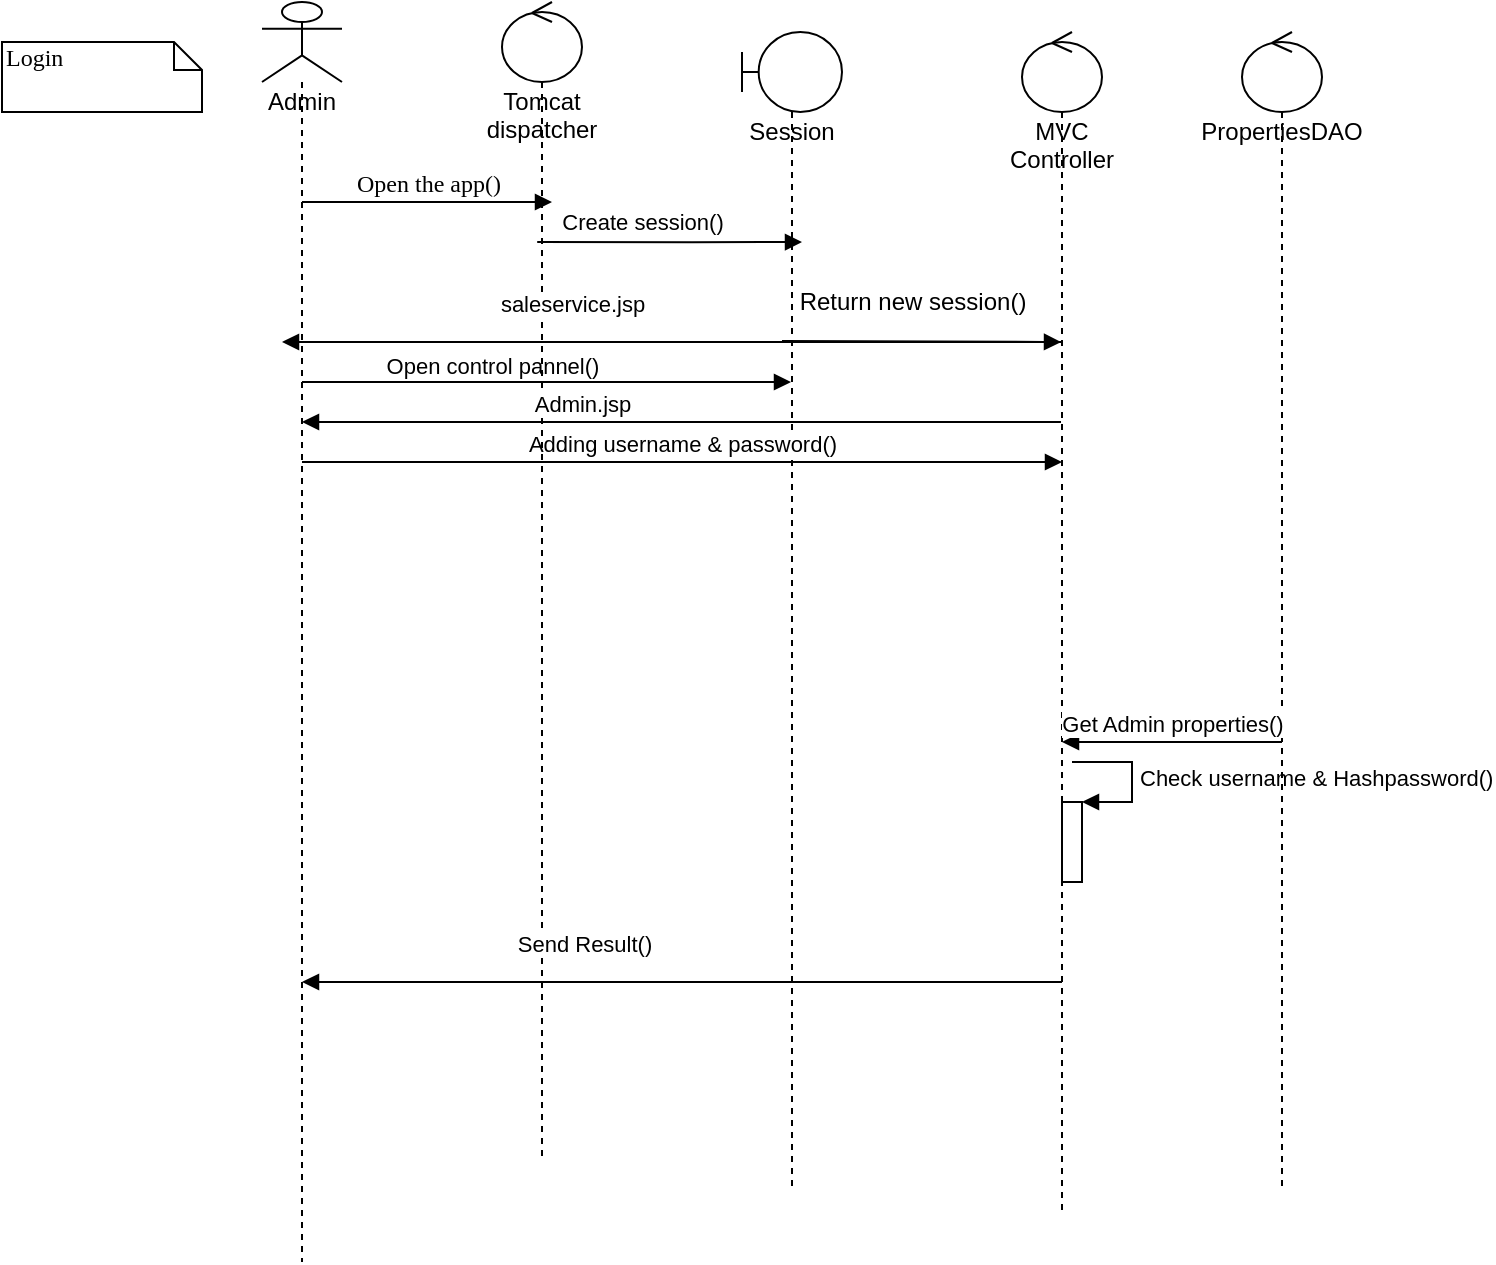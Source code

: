 <mxfile version="15.4.0" type="device"><diagram id="tXyrmtVz1Z2tTpL4Mmho" name="Page-1"><mxGraphModel dx="1024" dy="592" grid="1" gridSize="10" guides="1" tooltips="1" connect="1" arrows="1" fold="1" page="1" pageScale="1" pageWidth="850" pageHeight="1100" math="0" shadow="0"><root><mxCell id="0"/><mxCell id="1" parent="0"/><mxCell id="mnbBHXBAVCWb9MARhIYz-1" value="Open the app()" style="html=1;verticalAlign=bottom;endArrow=block;entryX=0;entryY=0;labelBackgroundColor=none;fontFamily=Verdana;fontSize=12;edgeStyle=elbowEdgeStyle;elbow=vertical;" edge="1" parent="1" source="mnbBHXBAVCWb9MARhIYz-4"><mxGeometry relative="1" as="geometry"><mxPoint x="140" y="190" as="sourcePoint"/><mxPoint x="285" y="180" as="targetPoint"/></mxGeometry></mxCell><mxCell id="mnbBHXBAVCWb9MARhIYz-2" value="Login" style="shape=note;whiteSpace=wrap;html=1;size=14;verticalAlign=top;align=left;spacingTop=-6;rounded=0;shadow=0;comic=0;labelBackgroundColor=none;strokeWidth=1;fontFamily=Verdana;fontSize=12" vertex="1" parent="1"><mxGeometry x="10" y="100" width="100" height="35" as="geometry"/></mxCell><mxCell id="mnbBHXBAVCWb9MARhIYz-4" value="Admin" style="shape=umlLifeline;participant=umlActor;perimeter=lifelinePerimeter;whiteSpace=wrap;html=1;container=1;collapsible=0;recursiveResize=0;verticalAlign=top;spacingTop=36;outlineConnect=0;" vertex="1" parent="1"><mxGeometry x="140" y="80" width="40" height="630" as="geometry"/></mxCell><mxCell id="mnbBHXBAVCWb9MARhIYz-6" value="Session" style="shape=umlLifeline;participant=umlBoundary;perimeter=lifelinePerimeter;whiteSpace=wrap;html=1;container=1;collapsible=0;recursiveResize=0;verticalAlign=top;spacingTop=36;outlineConnect=0;" vertex="1" parent="1"><mxGeometry x="380" y="95" width="50" height="580" as="geometry"/></mxCell><mxCell id="mnbBHXBAVCWb9MARhIYz-33" value="Adding username &amp;amp; password()" style="html=1;verticalAlign=bottom;endArrow=block;rounded=0;" edge="1" parent="mnbBHXBAVCWb9MARhIYz-6" source="mnbBHXBAVCWb9MARhIYz-4"><mxGeometry width="80" relative="1" as="geometry"><mxPoint x="-200" y="215" as="sourcePoint"/><mxPoint x="160" y="215" as="targetPoint"/><Array as="points"><mxPoint x="50" y="215"/></Array></mxGeometry></mxCell><mxCell id="mnbBHXBAVCWb9MARhIYz-7" value="" style="endArrow=block;endFill=1;html=1;edgeStyle=orthogonalEdgeStyle;align=left;verticalAlign=top;rounded=0;exitX=0.44;exitY=0.207;exitDx=0;exitDy=0;exitPerimeter=0;" edge="1" parent="1" source="mnbBHXBAVCWb9MARhIYz-17"><mxGeometry x="-1" relative="1" as="geometry"><mxPoint x="290" y="200" as="sourcePoint"/><mxPoint x="410" y="200" as="targetPoint"/></mxGeometry></mxCell><mxCell id="mnbBHXBAVCWb9MARhIYz-8" value="Create session()" style="edgeLabel;html=1;align=center;verticalAlign=middle;resizable=0;points=[];" vertex="1" connectable="0" parent="mnbBHXBAVCWb9MARhIYz-7"><mxGeometry x="-0.211" y="5" relative="1" as="geometry"><mxPoint y="-5" as="offset"/></mxGeometry></mxCell><mxCell id="mnbBHXBAVCWb9MARhIYz-9" value="" style="html=1;verticalAlign=bottom;endArrow=block;labelBackgroundColor=none;fontFamily=Verdana;fontSize=12;edgeStyle=elbowEdgeStyle;elbow=vertical;" edge="1" parent="1" target="mnbBHXBAVCWb9MARhIYz-18"><mxGeometry x="-1" y="-121" relative="1" as="geometry"><mxPoint x="400" y="249.5" as="sourcePoint"/><mxPoint x="550" y="250" as="targetPoint"/><Array as="points"><mxPoint x="370" y="250"/></Array><mxPoint x="110" y="71" as="offset"/></mxGeometry></mxCell><mxCell id="mnbBHXBAVCWb9MARhIYz-13" value="" style="html=1;verticalAlign=bottom;endArrow=block;rounded=0;edgeStyle=orthogonalEdgeStyle;" edge="1" parent="1" source="mnbBHXBAVCWb9MARhIYz-4" target="mnbBHXBAVCWb9MARhIYz-6"><mxGeometry x="0.262" y="-10" width="80" relative="1" as="geometry"><mxPoint x="170" y="300" as="sourcePoint"/><mxPoint x="830" y="280" as="targetPoint"/><Array as="points"><mxPoint x="190" y="270"/><mxPoint x="190" y="270"/></Array><mxPoint x="1" as="offset"/></mxGeometry></mxCell><mxCell id="mnbBHXBAVCWb9MARhIYz-31" value="Open control pannel()" style="edgeLabel;html=1;align=center;verticalAlign=middle;resizable=0;points=[];" vertex="1" connectable="0" parent="mnbBHXBAVCWb9MARhIYz-13"><mxGeometry x="-0.229" y="8" relative="1" as="geometry"><mxPoint as="offset"/></mxGeometry></mxCell><mxCell id="mnbBHXBAVCWb9MARhIYz-17" value="Tomcat dispatcher" style="shape=umlLifeline;participant=umlControl;perimeter=lifelinePerimeter;whiteSpace=wrap;html=1;container=1;collapsible=0;recursiveResize=0;verticalAlign=top;spacingTop=36;outlineConnect=0;" vertex="1" parent="1"><mxGeometry x="260" y="80" width="40" height="580" as="geometry"/></mxCell><mxCell id="mnbBHXBAVCWb9MARhIYz-18" value="MVC Controller" style="shape=umlLifeline;participant=umlControl;perimeter=lifelinePerimeter;whiteSpace=wrap;html=1;container=1;collapsible=0;recursiveResize=0;verticalAlign=top;spacingTop=36;outlineConnect=0;" vertex="1" parent="1"><mxGeometry x="520" y="95" width="40" height="590" as="geometry"/></mxCell><mxCell id="mnbBHXBAVCWb9MARhIYz-35" value="" style="html=1;points=[];perimeter=orthogonalPerimeter;" vertex="1" parent="mnbBHXBAVCWb9MARhIYz-18"><mxGeometry x="20" y="385" width="10" height="40" as="geometry"/></mxCell><mxCell id="mnbBHXBAVCWb9MARhIYz-36" value="Check username &amp;amp; Hashpassword()" style="edgeStyle=orthogonalEdgeStyle;html=1;align=left;spacingLeft=2;endArrow=block;rounded=0;entryX=1;entryY=0;" edge="1" target="mnbBHXBAVCWb9MARhIYz-35" parent="mnbBHXBAVCWb9MARhIYz-18"><mxGeometry relative="1" as="geometry"><mxPoint x="25" y="365" as="sourcePoint"/><Array as="points"><mxPoint x="55" y="365"/></Array></mxGeometry></mxCell><mxCell id="mnbBHXBAVCWb9MARhIYz-22" value="Return new session()" style="text;html=1;align=center;verticalAlign=middle;resizable=0;points=[];autosize=1;strokeColor=none;fillColor=none;" vertex="1" parent="1"><mxGeometry x="400" y="220" width="130" height="20" as="geometry"/></mxCell><mxCell id="mnbBHXBAVCWb9MARhIYz-25" value="PropertiesDAO" style="shape=umlLifeline;participant=umlControl;perimeter=lifelinePerimeter;whiteSpace=wrap;html=1;container=1;collapsible=0;recursiveResize=0;verticalAlign=top;spacingTop=36;outlineConnect=0;" vertex="1" parent="1"><mxGeometry x="630" y="95" width="40" height="580" as="geometry"/></mxCell><mxCell id="mnbBHXBAVCWb9MARhIYz-26" value="Get Admin properties()" style="html=1;verticalAlign=bottom;endArrow=block;rounded=0;edgeStyle=orthogonalEdgeStyle;" edge="1" parent="1"><mxGeometry width="80" relative="1" as="geometry"><mxPoint x="650" y="450" as="sourcePoint"/><mxPoint x="540" y="450" as="targetPoint"/></mxGeometry></mxCell><mxCell id="mnbBHXBAVCWb9MARhIYz-29" value="Send Result()" style="html=1;verticalAlign=bottom;endArrow=block;rounded=0;edgeStyle=orthogonalEdgeStyle;" edge="1" parent="1"><mxGeometry x="0.262" y="-10" width="80" relative="1" as="geometry"><mxPoint x="540" y="570" as="sourcePoint"/><mxPoint x="160" y="570" as="targetPoint"/><Array as="points"><mxPoint x="490" y="570"/><mxPoint x="490" y="570"/></Array><mxPoint x="1" as="offset"/></mxGeometry></mxCell><mxCell id="mnbBHXBAVCWb9MARhIYz-30" value="saleservice.jsp" style="html=1;verticalAlign=bottom;endArrow=block;rounded=0;edgeStyle=orthogonalEdgeStyle;" edge="1" parent="1"><mxGeometry x="0.262" y="-10" width="80" relative="1" as="geometry"><mxPoint x="539.5" y="250" as="sourcePoint"/><mxPoint x="150" y="250" as="targetPoint"/><Array as="points"><mxPoint x="480" y="250"/><mxPoint x="480" y="250"/></Array><mxPoint x="1" as="offset"/></mxGeometry></mxCell><mxCell id="mnbBHXBAVCWb9MARhIYz-32" value="Admin.jsp" style="html=1;verticalAlign=bottom;endArrow=block;rounded=0;" edge="1" parent="1" source="mnbBHXBAVCWb9MARhIYz-18" target="mnbBHXBAVCWb9MARhIYz-4"><mxGeometry x="0.261" width="80" relative="1" as="geometry"><mxPoint x="380" y="370" as="sourcePoint"/><mxPoint x="460" y="370" as="targetPoint"/><Array as="points"><mxPoint x="360" y="290"/></Array><mxPoint as="offset"/></mxGeometry></mxCell></root></mxGraphModel></diagram></mxfile>